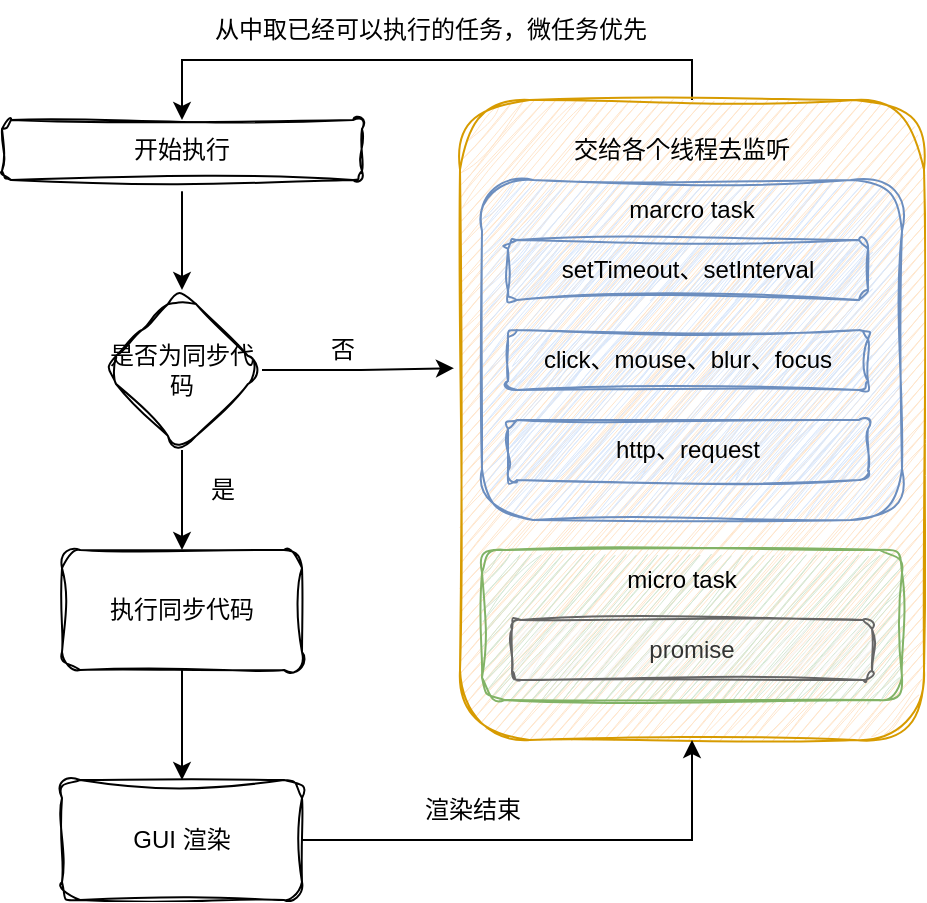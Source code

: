<mxfile version="24.7.3" type="device">
  <diagram name="第 1 页" id="RbPLKmhWJ3Q2b7AlaJQn">
    <mxGraphModel dx="1194" dy="731" grid="0" gridSize="10" guides="1" tooltips="1" connect="1" arrows="1" fold="1" page="0" pageScale="1" pageWidth="827" pageHeight="1169" background="none" math="0" shadow="0">
      <root>
        <mxCell id="0" />
        <mxCell id="1" parent="0" />
        <mxCell id="unaeFwrHLOZ_5Hp_Zb34-28" style="edgeStyle=orthogonalEdgeStyle;rounded=0;orthogonalLoop=1;jettySize=auto;html=1;entryX=0.5;entryY=0;entryDx=0;entryDy=0;exitX=0.5;exitY=0;exitDx=0;exitDy=0;" edge="1" parent="1" source="unaeFwrHLOZ_5Hp_Zb34-16" target="unaeFwrHLOZ_5Hp_Zb34-6">
          <mxGeometry relative="1" as="geometry" />
        </mxCell>
        <mxCell id="unaeFwrHLOZ_5Hp_Zb34-16" value="" style="rounded=1;whiteSpace=wrap;html=1;sketch=1;curveFitting=1;jiggle=2;shadow=0;glass=0;fillColor=#ffe6cc;strokeColor=#d79b00;" vertex="1" parent="1">
          <mxGeometry x="429" y="80" width="232" height="320" as="geometry" />
        </mxCell>
        <mxCell id="unaeFwrHLOZ_5Hp_Zb34-13" value="" style="rounded=1;whiteSpace=wrap;html=1;sketch=1;curveFitting=1;jiggle=2;shadow=0;glass=0;fillColor=#d5e8d4;strokeColor=#82b366;" vertex="1" parent="1">
          <mxGeometry x="440" y="305" width="210" height="75" as="geometry" />
        </mxCell>
        <mxCell id="unaeFwrHLOZ_5Hp_Zb34-11" value="" style="rounded=1;whiteSpace=wrap;html=1;sketch=1;curveFitting=1;jiggle=2;shadow=0;glass=0;fillColor=#dae8fc;strokeColor=#6c8ebf;" vertex="1" parent="1">
          <mxGeometry x="440" y="120" width="210" height="170" as="geometry" />
        </mxCell>
        <mxCell id="unaeFwrHLOZ_5Hp_Zb34-1" value="setTimeout、setInterval" style="rounded=1;whiteSpace=wrap;html=1;sketch=1;curveFitting=1;jiggle=2;shadow=0;glass=0;fillColor=#dae8fc;strokeColor=#6c8ebf;" vertex="1" parent="1">
          <mxGeometry x="453" y="150" width="180" height="30" as="geometry" />
        </mxCell>
        <mxCell id="unaeFwrHLOZ_5Hp_Zb34-2" value="click、mouse、blur、focus" style="rounded=1;whiteSpace=wrap;html=1;sketch=1;curveFitting=1;jiggle=2;shadow=0;glass=0;fillColor=#dae8fc;strokeColor=#6c8ebf;" vertex="1" parent="1">
          <mxGeometry x="453" y="195" width="180" height="30" as="geometry" />
        </mxCell>
        <mxCell id="unaeFwrHLOZ_5Hp_Zb34-3" value="http、request" style="rounded=1;whiteSpace=wrap;html=1;sketch=1;curveFitting=1;jiggle=2;shadow=0;glass=0;fillColor=#dae8fc;strokeColor=#6c8ebf;" vertex="1" parent="1">
          <mxGeometry x="453" y="240" width="180" height="30" as="geometry" />
        </mxCell>
        <mxCell id="unaeFwrHLOZ_5Hp_Zb34-10" value="" style="edgeStyle=orthogonalEdgeStyle;rounded=0;orthogonalLoop=1;jettySize=auto;html=1;" edge="1" parent="1" source="unaeFwrHLOZ_5Hp_Zb34-6" target="unaeFwrHLOZ_5Hp_Zb34-9">
          <mxGeometry relative="1" as="geometry" />
        </mxCell>
        <mxCell id="unaeFwrHLOZ_5Hp_Zb34-6" value="开始执行" style="rounded=1;whiteSpace=wrap;html=1;sketch=1;curveFitting=1;jiggle=2;shadow=0;glass=0;" vertex="1" parent="1">
          <mxGeometry x="200" y="90" width="180" height="30" as="geometry" />
        </mxCell>
        <mxCell id="unaeFwrHLOZ_5Hp_Zb34-19" value="" style="edgeStyle=orthogonalEdgeStyle;rounded=0;orthogonalLoop=1;jettySize=auto;html=1;" edge="1" parent="1" source="unaeFwrHLOZ_5Hp_Zb34-9" target="unaeFwrHLOZ_5Hp_Zb34-18">
          <mxGeometry relative="1" as="geometry" />
        </mxCell>
        <mxCell id="unaeFwrHLOZ_5Hp_Zb34-9" value="是否为同步代码" style="rhombus;whiteSpace=wrap;html=1;rounded=1;sketch=1;curveFitting=1;jiggle=2;shadow=0;glass=0;" vertex="1" parent="1">
          <mxGeometry x="250" y="175" width="80" height="80" as="geometry" />
        </mxCell>
        <mxCell id="unaeFwrHLOZ_5Hp_Zb34-12" value="promise" style="rounded=1;whiteSpace=wrap;html=1;sketch=1;curveFitting=1;jiggle=2;shadow=0;glass=0;fillColor=#f5f5f5;fontColor=#333333;strokeColor=#666666;" vertex="1" parent="1">
          <mxGeometry x="455" y="340" width="180" height="30" as="geometry" />
        </mxCell>
        <mxCell id="unaeFwrHLOZ_5Hp_Zb34-14" value="marcro task" style="text;html=1;align=center;verticalAlign=middle;whiteSpace=wrap;rounded=0;" vertex="1" parent="1">
          <mxGeometry x="495" y="120" width="100" height="30" as="geometry" />
        </mxCell>
        <mxCell id="unaeFwrHLOZ_5Hp_Zb34-15" value="micro task" style="text;html=1;align=center;verticalAlign=middle;whiteSpace=wrap;rounded=0;" vertex="1" parent="1">
          <mxGeometry x="510" y="305" width="60" height="30" as="geometry" />
        </mxCell>
        <mxCell id="unaeFwrHLOZ_5Hp_Zb34-17" style="edgeStyle=orthogonalEdgeStyle;rounded=0;orthogonalLoop=1;jettySize=auto;html=1;exitX=1;exitY=0.5;exitDx=0;exitDy=0;entryX=-0.013;entryY=0.419;entryDx=0;entryDy=0;entryPerimeter=0;" edge="1" parent="1" source="unaeFwrHLOZ_5Hp_Zb34-9" target="unaeFwrHLOZ_5Hp_Zb34-16">
          <mxGeometry relative="1" as="geometry" />
        </mxCell>
        <mxCell id="unaeFwrHLOZ_5Hp_Zb34-24" value="" style="edgeStyle=orthogonalEdgeStyle;rounded=0;orthogonalLoop=1;jettySize=auto;html=1;" edge="1" parent="1" source="unaeFwrHLOZ_5Hp_Zb34-18" target="unaeFwrHLOZ_5Hp_Zb34-23">
          <mxGeometry relative="1" as="geometry" />
        </mxCell>
        <mxCell id="unaeFwrHLOZ_5Hp_Zb34-18" value="执行同步代码" style="whiteSpace=wrap;html=1;rounded=1;sketch=1;curveFitting=1;jiggle=2;shadow=0;glass=0;" vertex="1" parent="1">
          <mxGeometry x="230" y="305" width="120" height="60" as="geometry" />
        </mxCell>
        <mxCell id="unaeFwrHLOZ_5Hp_Zb34-20" value="否" style="text;html=1;align=center;verticalAlign=middle;resizable=0;points=[];autosize=1;strokeColor=none;fillColor=none;" vertex="1" parent="1">
          <mxGeometry x="350" y="190" width="40" height="30" as="geometry" />
        </mxCell>
        <mxCell id="unaeFwrHLOZ_5Hp_Zb34-21" value="是" style="text;html=1;align=center;verticalAlign=middle;resizable=0;points=[];autosize=1;strokeColor=none;fillColor=none;" vertex="1" parent="1">
          <mxGeometry x="290" y="260" width="40" height="30" as="geometry" />
        </mxCell>
        <mxCell id="unaeFwrHLOZ_5Hp_Zb34-22" value="交给各个线程去监听" style="text;html=1;align=center;verticalAlign=middle;whiteSpace=wrap;rounded=0;" vertex="1" parent="1">
          <mxGeometry x="480" y="90" width="120" height="30" as="geometry" />
        </mxCell>
        <mxCell id="unaeFwrHLOZ_5Hp_Zb34-25" style="edgeStyle=orthogonalEdgeStyle;rounded=0;orthogonalLoop=1;jettySize=auto;html=1;entryX=0.5;entryY=1;entryDx=0;entryDy=0;" edge="1" parent="1" source="unaeFwrHLOZ_5Hp_Zb34-23" target="unaeFwrHLOZ_5Hp_Zb34-16">
          <mxGeometry relative="1" as="geometry" />
        </mxCell>
        <mxCell id="unaeFwrHLOZ_5Hp_Zb34-23" value="GUI 渲染" style="whiteSpace=wrap;html=1;rounded=1;sketch=1;curveFitting=1;jiggle=2;shadow=0;glass=0;" vertex="1" parent="1">
          <mxGeometry x="230" y="420" width="120" height="60" as="geometry" />
        </mxCell>
        <mxCell id="unaeFwrHLOZ_5Hp_Zb34-26" value="渲染结束" style="text;html=1;align=center;verticalAlign=middle;resizable=0;points=[];autosize=1;strokeColor=none;fillColor=none;" vertex="1" parent="1">
          <mxGeometry x="400" y="420" width="70" height="30" as="geometry" />
        </mxCell>
        <mxCell id="unaeFwrHLOZ_5Hp_Zb34-29" value="从中取已经可以执行的任务，微任务优先" style="text;html=1;align=center;verticalAlign=middle;resizable=0;points=[];autosize=1;strokeColor=none;fillColor=none;" vertex="1" parent="1">
          <mxGeometry x="294" y="30" width="240" height="30" as="geometry" />
        </mxCell>
      </root>
    </mxGraphModel>
  </diagram>
</mxfile>
